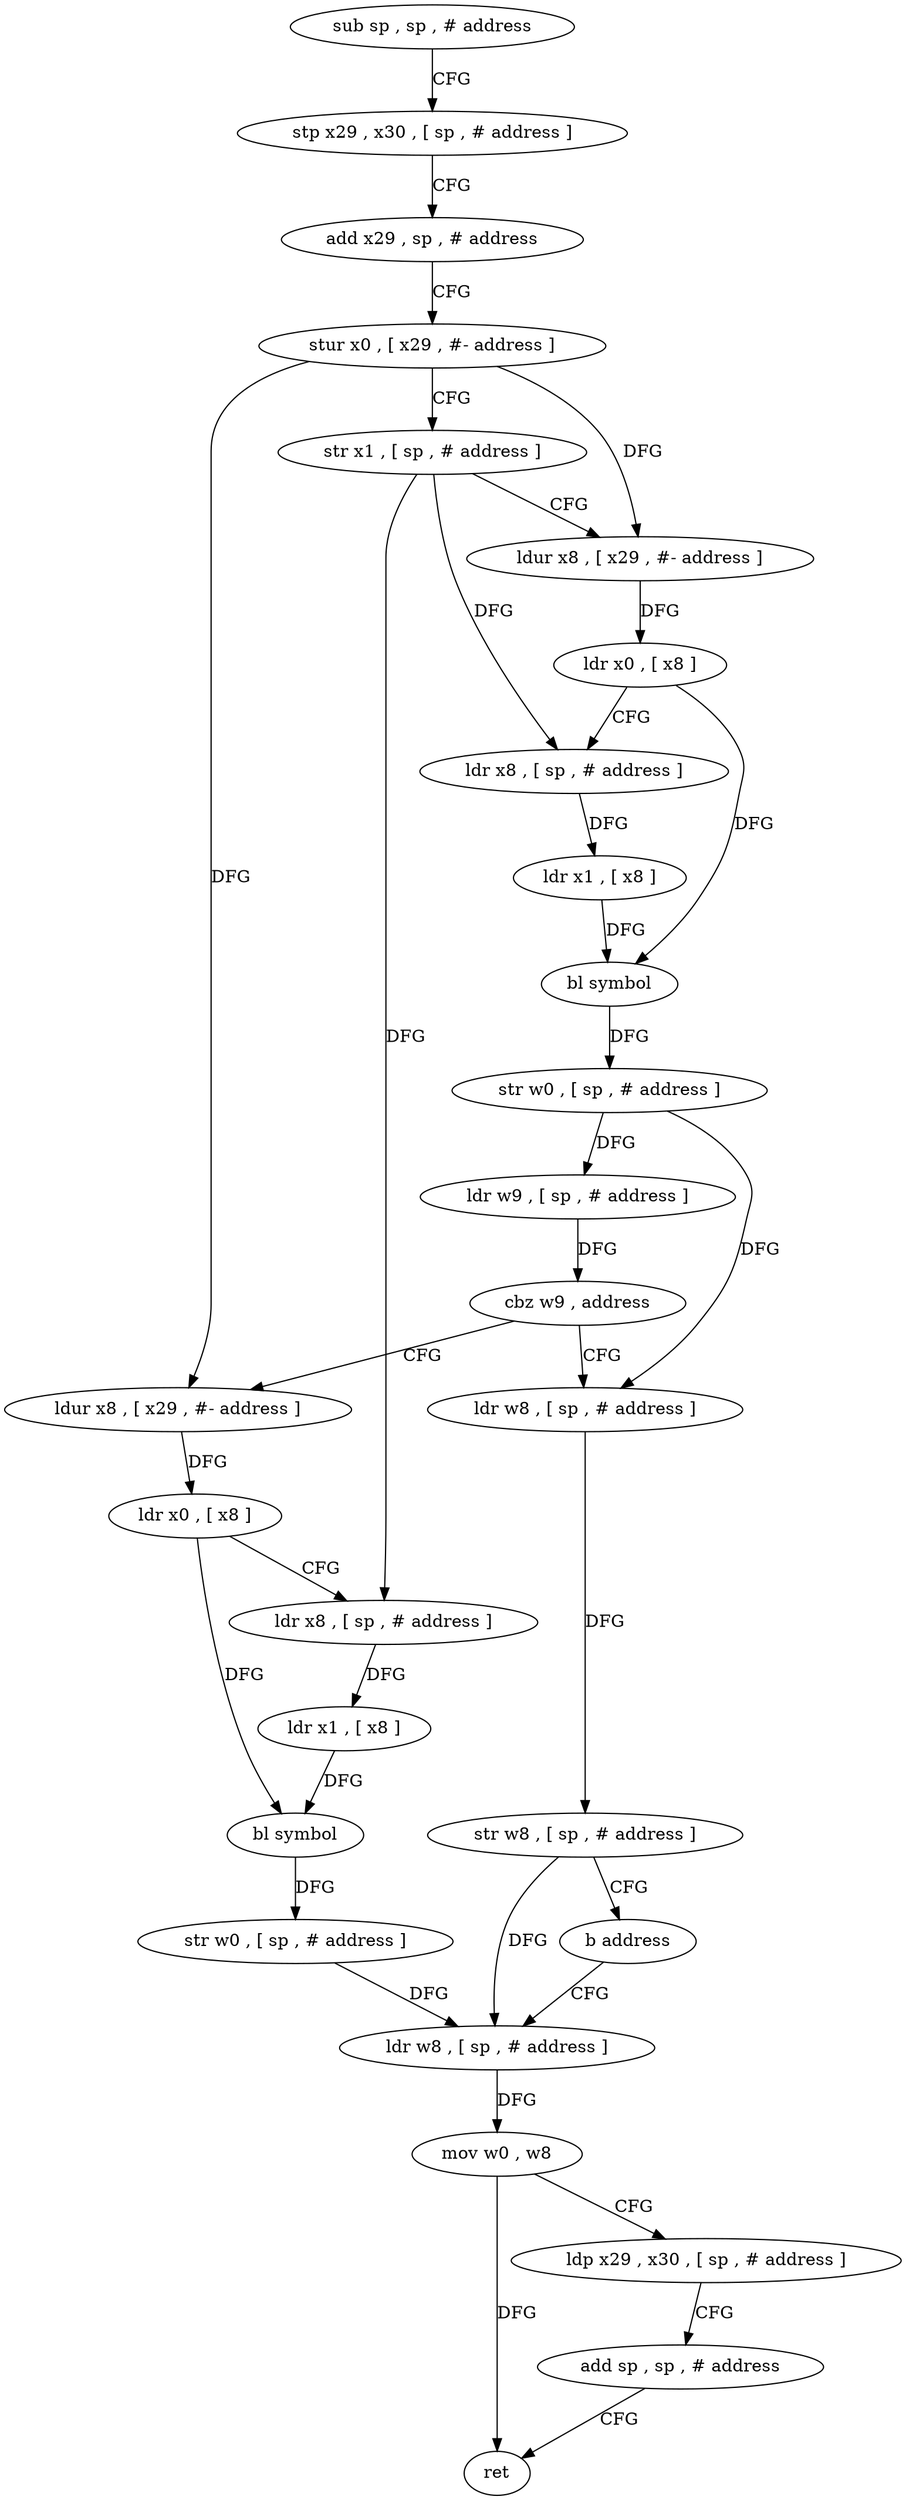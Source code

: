 digraph "func" {
"4241872" [label = "sub sp , sp , # address" ]
"4241876" [label = "stp x29 , x30 , [ sp , # address ]" ]
"4241880" [label = "add x29 , sp , # address" ]
"4241884" [label = "stur x0 , [ x29 , #- address ]" ]
"4241888" [label = "str x1 , [ sp , # address ]" ]
"4241892" [label = "ldur x8 , [ x29 , #- address ]" ]
"4241896" [label = "ldr x0 , [ x8 ]" ]
"4241900" [label = "ldr x8 , [ sp , # address ]" ]
"4241904" [label = "ldr x1 , [ x8 ]" ]
"4241908" [label = "bl symbol" ]
"4241912" [label = "str w0 , [ sp , # address ]" ]
"4241916" [label = "ldr w9 , [ sp , # address ]" ]
"4241920" [label = "cbz w9 , address" ]
"4241936" [label = "ldur x8 , [ x29 , #- address ]" ]
"4241924" [label = "ldr w8 , [ sp , # address ]" ]
"4241940" [label = "ldr x0 , [ x8 ]" ]
"4241944" [label = "ldr x8 , [ sp , # address ]" ]
"4241948" [label = "ldr x1 , [ x8 ]" ]
"4241952" [label = "bl symbol" ]
"4241956" [label = "str w0 , [ sp , # address ]" ]
"4241960" [label = "ldr w8 , [ sp , # address ]" ]
"4241928" [label = "str w8 , [ sp , # address ]" ]
"4241932" [label = "b address" ]
"4241964" [label = "mov w0 , w8" ]
"4241968" [label = "ldp x29 , x30 , [ sp , # address ]" ]
"4241972" [label = "add sp , sp , # address" ]
"4241976" [label = "ret" ]
"4241872" -> "4241876" [ label = "CFG" ]
"4241876" -> "4241880" [ label = "CFG" ]
"4241880" -> "4241884" [ label = "CFG" ]
"4241884" -> "4241888" [ label = "CFG" ]
"4241884" -> "4241892" [ label = "DFG" ]
"4241884" -> "4241936" [ label = "DFG" ]
"4241888" -> "4241892" [ label = "CFG" ]
"4241888" -> "4241900" [ label = "DFG" ]
"4241888" -> "4241944" [ label = "DFG" ]
"4241892" -> "4241896" [ label = "DFG" ]
"4241896" -> "4241900" [ label = "CFG" ]
"4241896" -> "4241908" [ label = "DFG" ]
"4241900" -> "4241904" [ label = "DFG" ]
"4241904" -> "4241908" [ label = "DFG" ]
"4241908" -> "4241912" [ label = "DFG" ]
"4241912" -> "4241916" [ label = "DFG" ]
"4241912" -> "4241924" [ label = "DFG" ]
"4241916" -> "4241920" [ label = "DFG" ]
"4241920" -> "4241936" [ label = "CFG" ]
"4241920" -> "4241924" [ label = "CFG" ]
"4241936" -> "4241940" [ label = "DFG" ]
"4241924" -> "4241928" [ label = "DFG" ]
"4241940" -> "4241944" [ label = "CFG" ]
"4241940" -> "4241952" [ label = "DFG" ]
"4241944" -> "4241948" [ label = "DFG" ]
"4241948" -> "4241952" [ label = "DFG" ]
"4241952" -> "4241956" [ label = "DFG" ]
"4241956" -> "4241960" [ label = "DFG" ]
"4241960" -> "4241964" [ label = "DFG" ]
"4241928" -> "4241932" [ label = "CFG" ]
"4241928" -> "4241960" [ label = "DFG" ]
"4241932" -> "4241960" [ label = "CFG" ]
"4241964" -> "4241968" [ label = "CFG" ]
"4241964" -> "4241976" [ label = "DFG" ]
"4241968" -> "4241972" [ label = "CFG" ]
"4241972" -> "4241976" [ label = "CFG" ]
}
